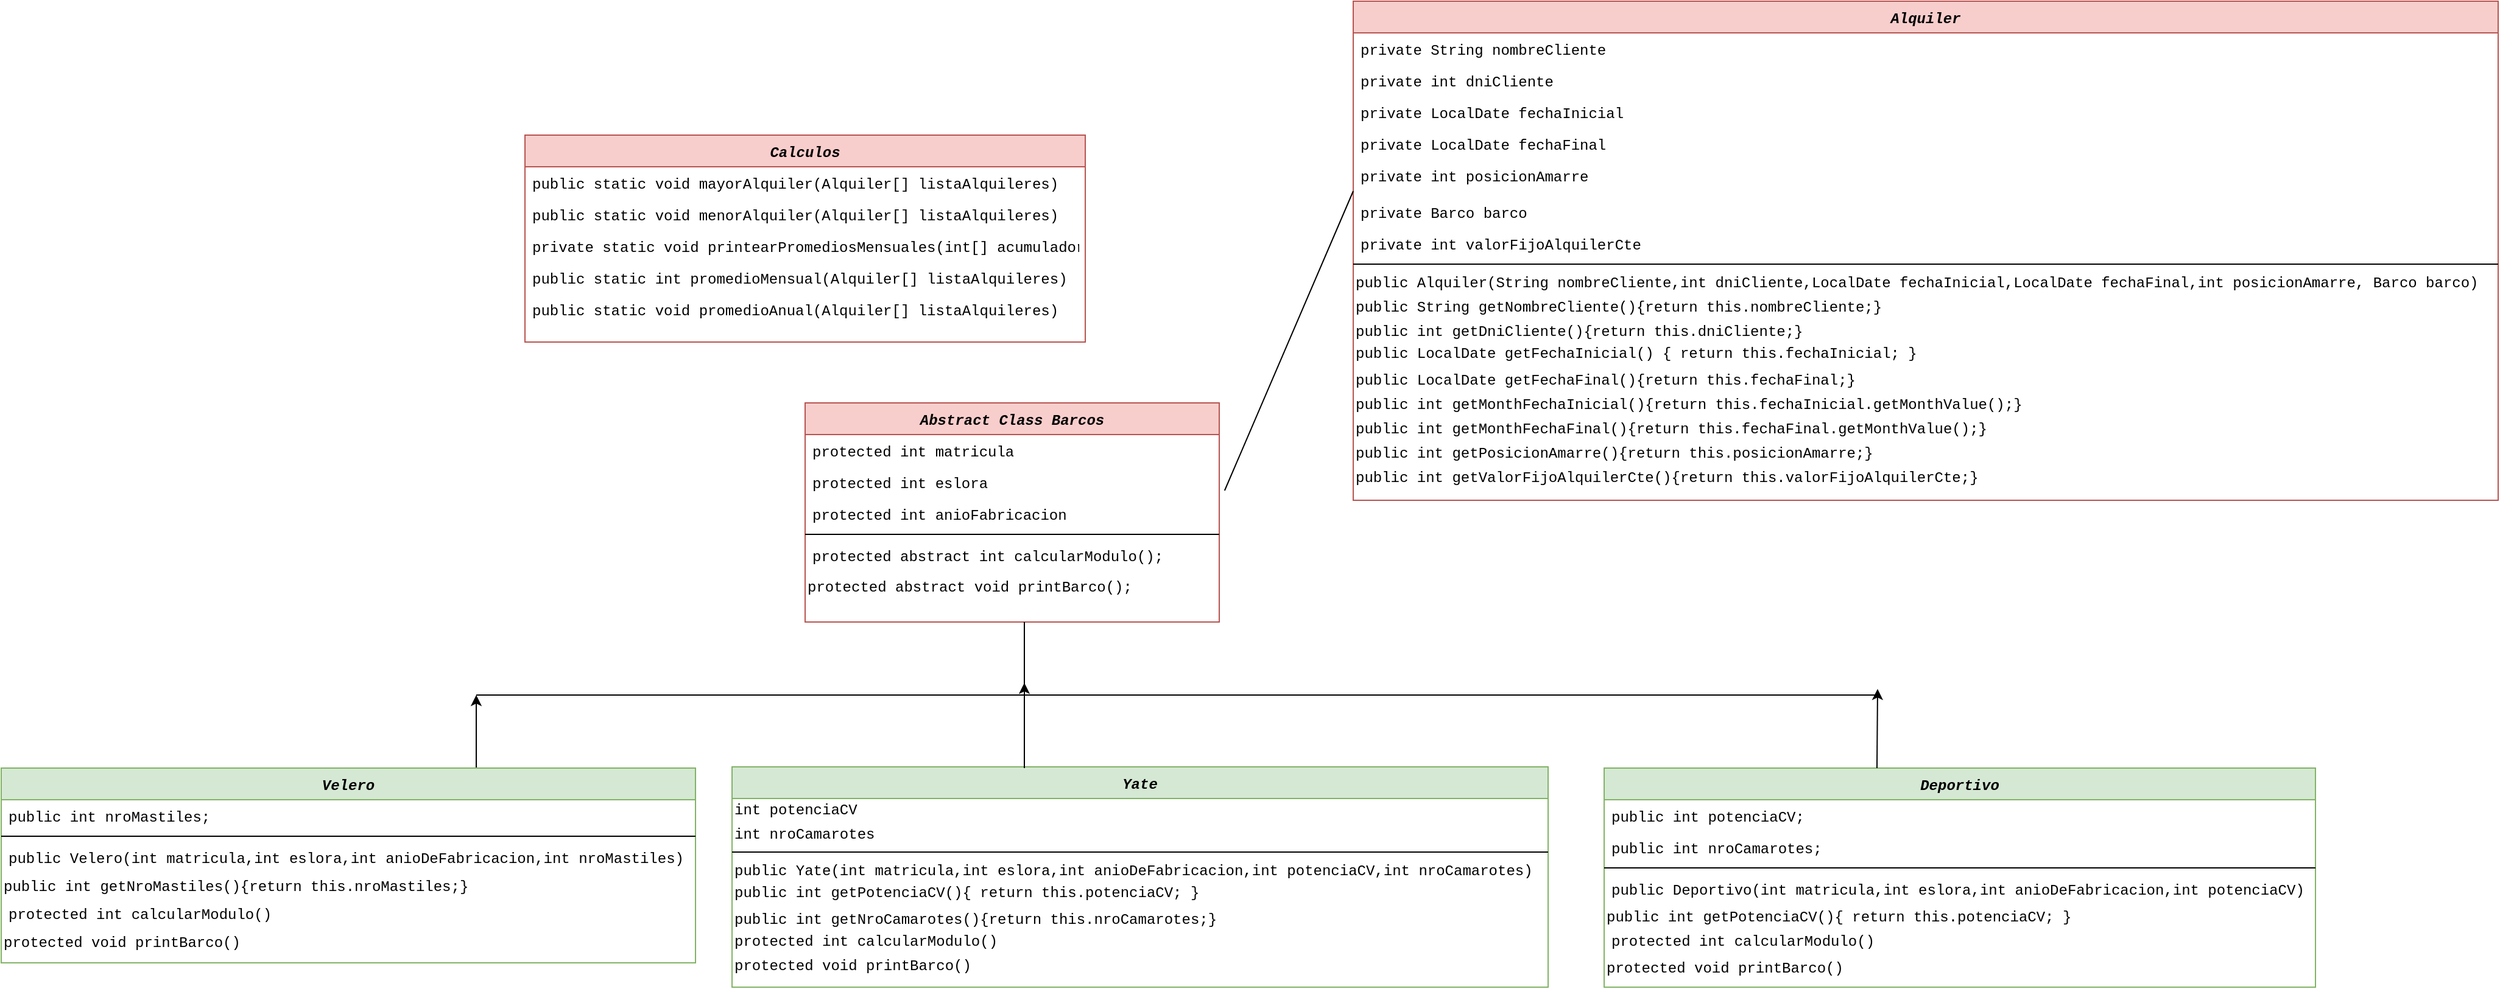 <mxfile version="14.2.4" type="google"><diagram id="C5RBs43oDa-KdzZeNtuy" name="Page-1"><mxGraphModel dx="2249" dy="1874" grid="1" gridSize="10" guides="1" tooltips="1" connect="1" arrows="1" fold="1" page="1" pageScale="1" pageWidth="827" pageHeight="1169" background="#FFFFFF" math="0" shadow="0"><root><mxCell id="WIyWlLk6GJQsqaUBKTNV-0"/><mxCell id="WIyWlLk6GJQsqaUBKTNV-1" parent="WIyWlLk6GJQsqaUBKTNV-0"/><mxCell id="zkfFHV4jXpPFQw0GAbJ--0" value="Abstract Class Barcos" style="swimlane;fontStyle=3;align=center;verticalAlign=top;childLayout=stackLayout;horizontal=1;startSize=26;horizontalStack=0;resizeParent=1;resizeLast=0;collapsible=1;marginBottom=0;rounded=0;shadow=0;strokeWidth=1;fillColor=#f8cecc;strokeColor=#b85450;fontFamily=Courier New;" parent="WIyWlLk6GJQsqaUBKTNV-1" vertex="1"><mxGeometry x="370" y="70" width="340" height="180" as="geometry"><mxRectangle x="230" y="140" width="160" height="26" as="alternateBounds"/></mxGeometry></mxCell><mxCell id="zkfFHV4jXpPFQw0GAbJ--1" value="protected int matricula" style="text;align=left;verticalAlign=top;spacingLeft=4;spacingRight=4;overflow=hidden;rotatable=0;points=[[0,0.5],[1,0.5]];portConstraint=eastwest;fontFamily=Courier New;" parent="zkfFHV4jXpPFQw0GAbJ--0" vertex="1"><mxGeometry y="26" width="340" height="26" as="geometry"/></mxCell><mxCell id="zkfFHV4jXpPFQw0GAbJ--2" value="protected int eslora" style="text;align=left;verticalAlign=top;spacingLeft=4;spacingRight=4;overflow=hidden;rotatable=0;points=[[0,0.5],[1,0.5]];portConstraint=eastwest;rounded=0;shadow=0;html=0;fontFamily=Courier New;" parent="zkfFHV4jXpPFQw0GAbJ--0" vertex="1"><mxGeometry y="52" width="340" height="26" as="geometry"/></mxCell><mxCell id="zkfFHV4jXpPFQw0GAbJ--3" value="protected int anioFabricacion" style="text;align=left;verticalAlign=top;spacingLeft=4;spacingRight=4;overflow=hidden;rotatable=0;points=[[0,0.5],[1,0.5]];portConstraint=eastwest;rounded=0;shadow=0;html=0;fontFamily=Courier New;" parent="zkfFHV4jXpPFQw0GAbJ--0" vertex="1"><mxGeometry y="78" width="340" height="26" as="geometry"/></mxCell><mxCell id="zkfFHV4jXpPFQw0GAbJ--4" value="" style="line;html=1;strokeWidth=1;align=left;verticalAlign=middle;spacingTop=-1;spacingLeft=3;spacingRight=3;rotatable=0;labelPosition=right;points=[];portConstraint=eastwest;" parent="zkfFHV4jXpPFQw0GAbJ--0" vertex="1"><mxGeometry y="104" width="340" height="8" as="geometry"/></mxCell><mxCell id="zkfFHV4jXpPFQw0GAbJ--5" value="protected abstract int calcularModulo();" style="text;align=left;verticalAlign=top;spacingLeft=4;spacingRight=4;overflow=hidden;rotatable=0;points=[[0,0.5],[1,0.5]];portConstraint=eastwest;fontFamily=Courier New;" parent="zkfFHV4jXpPFQw0GAbJ--0" vertex="1"><mxGeometry y="112" width="340" height="26" as="geometry"/></mxCell><mxCell id="IDOmB14gCxAPS8OiLG4Q-22" value="protected abstract void printBarco();" style="text;html=1;align=left;verticalAlign=top;resizable=0;points=[];autosize=1;fontFamily=Courier New;" parent="zkfFHV4jXpPFQw0GAbJ--0" vertex="1"><mxGeometry y="138" width="340" height="20" as="geometry"/></mxCell><mxCell id="IDOmB14gCxAPS8OiLG4Q-11" style="edgeStyle=orthogonalEdgeStyle;rounded=0;orthogonalLoop=1;jettySize=auto;html=1;" parent="WIyWlLk6GJQsqaUBKTNV-1" source="zkfFHV4jXpPFQw0GAbJ--6" edge="1"><mxGeometry relative="1" as="geometry"><mxPoint x="100" y="310" as="targetPoint"/><Array as="points"><mxPoint x="100" y="360"/><mxPoint x="100" y="360"/></Array></mxGeometry></mxCell><mxCell id="zkfFHV4jXpPFQw0GAbJ--6" value="Velero" style="swimlane;fontStyle=3;align=center;verticalAlign=top;childLayout=stackLayout;horizontal=1;startSize=26;horizontalStack=0;resizeParent=1;resizeLast=0;collapsible=1;marginBottom=0;rounded=0;shadow=0;strokeWidth=1;fillColor=#d5e8d4;strokeColor=#82b366;fontFamily=Courier New;" parent="WIyWlLk6GJQsqaUBKTNV-1" vertex="1"><mxGeometry x="-290" y="370" width="570" height="160" as="geometry"><mxRectangle x="130" y="380" width="160" height="26" as="alternateBounds"/></mxGeometry></mxCell><mxCell id="zkfFHV4jXpPFQw0GAbJ--7" value="public int nroMastiles;" style="text;align=left;verticalAlign=top;spacingLeft=4;spacingRight=4;overflow=hidden;rotatable=0;points=[[0,0.5],[1,0.5]];portConstraint=eastwest;fontFamily=Courier New;" parent="zkfFHV4jXpPFQw0GAbJ--6" vertex="1"><mxGeometry y="26" width="570" height="26" as="geometry"/></mxCell><mxCell id="zkfFHV4jXpPFQw0GAbJ--9" value="" style="line;html=1;strokeWidth=1;align=left;verticalAlign=middle;spacingTop=-1;spacingLeft=3;spacingRight=3;rotatable=0;labelPosition=right;points=[];portConstraint=eastwest;" parent="zkfFHV4jXpPFQw0GAbJ--6" vertex="1"><mxGeometry y="52" width="570" height="8" as="geometry"/></mxCell><mxCell id="zkfFHV4jXpPFQw0GAbJ--10" value="public Velero(int matricula,int eslora,int anioDeFabricacion,int nroMastiles)" style="text;align=left;verticalAlign=top;spacingLeft=4;spacingRight=4;overflow=hidden;rotatable=0;points=[[0,0.5],[1,0.5]];portConstraint=eastwest;fontStyle=0;fontFamily=Courier New;" parent="zkfFHV4jXpPFQw0GAbJ--6" vertex="1"><mxGeometry y="60" width="570" height="26" as="geometry"/></mxCell><mxCell id="lvtbfNg0BP7XrIVuU76v-45" value="public int getNroMastiles(){return this.nroMastiles;}" style="text;align=left;verticalAlign=middle;resizable=0;points=[];autosize=1;fontFamily=Courier New;fontColor=#000000;" vertex="1" parent="zkfFHV4jXpPFQw0GAbJ--6"><mxGeometry y="86" width="570" height="20" as="geometry"/></mxCell><mxCell id="zkfFHV4jXpPFQw0GAbJ--11" value="protected int calcularModulo()" style="text;align=left;verticalAlign=top;spacingLeft=4;spacingRight=4;overflow=hidden;rotatable=0;points=[[0,0.5],[1,0.5]];portConstraint=eastwest;fontFamily=Courier New;" parent="zkfFHV4jXpPFQw0GAbJ--6" vertex="1"><mxGeometry y="106" width="570" height="26" as="geometry"/></mxCell><mxCell id="lvtbfNg0BP7XrIVuU76v-4" value=" protected void printBarco()" style="text;align=left;verticalAlign=middle;resizable=0;points=[];autosize=1;fontFamily=Courier New;" vertex="1" parent="zkfFHV4jXpPFQw0GAbJ--6"><mxGeometry y="132" width="570" height="20" as="geometry"/></mxCell><mxCell id="zkfFHV4jXpPFQw0GAbJ--13" value="Yate" style="swimlane;fontStyle=3;align=center;verticalAlign=top;childLayout=stackLayout;horizontal=1;startSize=26;horizontalStack=0;resizeParent=1;resizeLast=0;collapsible=1;marginBottom=0;rounded=0;shadow=0;strokeWidth=1;fillColor=#d5e8d4;strokeColor=#82b366;fontFamily=Courier New;" parent="WIyWlLk6GJQsqaUBKTNV-1" vertex="1"><mxGeometry x="310" y="369" width="670" height="181" as="geometry"><mxRectangle x="340" y="380" width="170" height="26" as="alternateBounds"/></mxGeometry></mxCell><mxCell id="lvtbfNg0BP7XrIVuU76v-28" value="&lt;span style=&quot;&quot;&gt;int potenciaCV&lt;/span&gt;" style="text;html=1;align=left;verticalAlign=middle;resizable=0;points=[];autosize=1;fontColor=#000000;fontFamily=Courier New;" vertex="1" parent="zkfFHV4jXpPFQw0GAbJ--13"><mxGeometry y="26" width="670" height="20" as="geometry"/></mxCell><mxCell id="lvtbfNg0BP7XrIVuU76v-29" value="&lt;span style=&quot;&quot;&gt;int nroCamarotes&lt;/span&gt;" style="text;html=1;align=left;verticalAlign=middle;resizable=0;points=[];autosize=1;fontColor=#000000;fontFamily=Courier New;" vertex="1" parent="zkfFHV4jXpPFQw0GAbJ--13"><mxGeometry y="46" width="670" height="20" as="geometry"/></mxCell><mxCell id="zkfFHV4jXpPFQw0GAbJ--15" value="" style="line;html=1;strokeWidth=1;align=left;verticalAlign=middle;spacingTop=-1;spacingLeft=3;spacingRight=3;rotatable=0;labelPosition=right;points=[];portConstraint=eastwest;" parent="zkfFHV4jXpPFQw0GAbJ--13" vertex="1"><mxGeometry y="66" width="670" height="8" as="geometry"/></mxCell><mxCell id="lvtbfNg0BP7XrIVuU76v-30" value="public Yate(int matricula,int eslora,int anioDeFabricacion,int potenciaCV,int nroCamarotes)" style="text;align=left;verticalAlign=middle;resizable=0;points=[];autosize=1;fontColor=#000000;fontFamily=Courier New;" vertex="1" parent="zkfFHV4jXpPFQw0GAbJ--13"><mxGeometry y="74" width="670" height="20" as="geometry"/></mxCell><mxCell id="lvtbfNg0BP7XrIVuU76v-47" value="public int getPotenciaCV(){ return this.potenciaCV; }" style="text;html=1;align=left;verticalAlign=middle;resizable=0;points=[];autosize=1;fontColor=#000000;fontFamily=Courier New;" vertex="1" parent="zkfFHV4jXpPFQw0GAbJ--13"><mxGeometry y="94" width="670" height="20" as="geometry"/></mxCell><mxCell id="lvtbfNg0BP7XrIVuU76v-48" value="public int getNroCamarotes(){return this.nroCamarotes;}" style="text;align=left;verticalAlign=middle;resizable=0;points=[];autosize=1;fontColor=#000000;fontFamily=Courier New;" vertex="1" parent="zkfFHV4jXpPFQw0GAbJ--13"><mxGeometry y="114" width="670" height="20" as="geometry"/></mxCell><mxCell id="lvtbfNg0BP7XrIVuU76v-27" value="&lt;span style=&quot;&quot;&gt;protected int calcularModulo()&lt;/span&gt;" style="text;html=1;align=left;verticalAlign=middle;resizable=0;points=[];autosize=1;fontColor=#000000;fontFamily=Courier New;" vertex="1" parent="zkfFHV4jXpPFQw0GAbJ--13"><mxGeometry y="134" width="670" height="20" as="geometry"/></mxCell><mxCell id="lvtbfNg0BP7XrIVuU76v-10" value="protected void printBarco()" style="text;html=1;align=left;verticalAlign=middle;resizable=0;points=[];autosize=1;fontColor=#000000;fontFamily=Courier New;" vertex="1" parent="zkfFHV4jXpPFQw0GAbJ--13"><mxGeometry y="154" width="670" height="20" as="geometry"/></mxCell><mxCell id="zkfFHV4jXpPFQw0GAbJ--17" value="Alquiler" style="swimlane;fontStyle=3;align=center;verticalAlign=top;childLayout=stackLayout;horizontal=1;startSize=26;horizontalStack=0;resizeParent=1;resizeLast=0;collapsible=1;marginBottom=0;rounded=0;shadow=0;strokeWidth=1;fillColor=#f8cecc;strokeColor=#b85450;fontFamily=Courier New;" parent="WIyWlLk6GJQsqaUBKTNV-1" vertex="1"><mxGeometry x="820" y="-260" width="940" height="410" as="geometry"><mxRectangle x="550" y="140" width="160" height="26" as="alternateBounds"/></mxGeometry></mxCell><mxCell id="zkfFHV4jXpPFQw0GAbJ--18" value="private String nombreCliente" style="text;align=left;verticalAlign=top;spacingLeft=4;spacingRight=4;overflow=hidden;rotatable=0;points=[[0,0.5],[1,0.5]];portConstraint=eastwest;fontFamily=Courier New;" parent="zkfFHV4jXpPFQw0GAbJ--17" vertex="1"><mxGeometry y="26" width="940" height="26" as="geometry"/></mxCell><mxCell id="zkfFHV4jXpPFQw0GAbJ--19" value="private int dniCliente" style="text;align=left;verticalAlign=top;spacingLeft=4;spacingRight=4;overflow=hidden;rotatable=0;points=[[0,0.5],[1,0.5]];portConstraint=eastwest;rounded=0;shadow=0;html=0;fontFamily=Courier New;" parent="zkfFHV4jXpPFQw0GAbJ--17" vertex="1"><mxGeometry y="52" width="940" height="26" as="geometry"/></mxCell><mxCell id="zkfFHV4jXpPFQw0GAbJ--20" value="private LocalDate fechaInicial" style="text;align=left;verticalAlign=top;spacingLeft=4;spacingRight=4;overflow=hidden;rotatable=0;points=[[0,0.5],[1,0.5]];portConstraint=eastwest;rounded=0;shadow=0;html=0;fontFamily=Courier New;" parent="zkfFHV4jXpPFQw0GAbJ--17" vertex="1"><mxGeometry y="78" width="940" height="26" as="geometry"/></mxCell><mxCell id="zkfFHV4jXpPFQw0GAbJ--21" value="private LocalDate fechaFinal" style="text;align=left;verticalAlign=top;spacingLeft=4;spacingRight=4;overflow=hidden;rotatable=0;points=[[0,0.5],[1,0.5]];portConstraint=eastwest;rounded=0;shadow=0;html=0;fontFamily=Courier New;" parent="zkfFHV4jXpPFQw0GAbJ--17" vertex="1"><mxGeometry y="104" width="940" height="26" as="geometry"/></mxCell><mxCell id="zkfFHV4jXpPFQw0GAbJ--22" value="private int posicionAmarre" style="text;align=left;verticalAlign=top;spacingLeft=4;spacingRight=4;overflow=hidden;rotatable=0;points=[[0,0.5],[1,0.5]];portConstraint=eastwest;rounded=0;shadow=0;html=0;fontFamily=Courier New;" parent="zkfFHV4jXpPFQw0GAbJ--17" vertex="1"><mxGeometry y="130" width="940" height="30" as="geometry"/></mxCell><mxCell id="zkfFHV4jXpPFQw0GAbJ--24" value="private Barco barco" style="text;align=left;verticalAlign=top;spacingLeft=4;spacingRight=4;overflow=hidden;rotatable=0;points=[[0,0.5],[1,0.5]];portConstraint=eastwest;fontFamily=Courier New;" parent="zkfFHV4jXpPFQw0GAbJ--17" vertex="1"><mxGeometry y="160" width="940" height="26" as="geometry"/></mxCell><mxCell id="zkfFHV4jXpPFQw0GAbJ--25" value="private int valorFijoAlquilerCte" style="text;align=left;verticalAlign=top;spacingLeft=4;spacingRight=4;overflow=hidden;rotatable=0;points=[[0,0.5],[1,0.5]];portConstraint=eastwest;fontFamily=Courier New;" parent="zkfFHV4jXpPFQw0GAbJ--17" vertex="1"><mxGeometry y="186" width="940" height="26" as="geometry"/></mxCell><mxCell id="zkfFHV4jXpPFQw0GAbJ--23" value="" style="line;html=1;strokeWidth=1;align=left;verticalAlign=middle;spacingTop=-1;spacingLeft=3;spacingRight=3;rotatable=0;labelPosition=right;points=[];portConstraint=eastwest;" parent="zkfFHV4jXpPFQw0GAbJ--17" vertex="1"><mxGeometry y="212" width="940" height="8" as="geometry"/></mxCell><mxCell id="lvtbfNg0BP7XrIVuU76v-26" value="public Alquiler(String nombreCliente,int dniCliente,LocalDate fechaInicial,LocalDate fechaFinal,int posicionAmarre, Barco barco)" style="text;align=left;verticalAlign=middle;resizable=0;points=[];autosize=1;fontColor=#000000;fontFamily=Courier New;" vertex="1" parent="zkfFHV4jXpPFQw0GAbJ--17"><mxGeometry y="220" width="940" height="20" as="geometry"/></mxCell><mxCell id="lvtbfNg0BP7XrIVuU76v-15" value="public String getNombreCliente(){return this.nombreCliente;}" style="text;align=left;verticalAlign=middle;resizable=0;points=[];autosize=1;fontColor=#000000;fontFamily=Courier New;" vertex="1" parent="zkfFHV4jXpPFQw0GAbJ--17"><mxGeometry y="240" width="940" height="20" as="geometry"/></mxCell><mxCell id="lvtbfNg0BP7XrIVuU76v-17" value="public int getDniCliente(){return this.dniCliente;}" style="text;align=left;verticalAlign=middle;resizable=0;points=[];autosize=1;fontColor=#000000;fontFamily=Courier New;" vertex="1" parent="zkfFHV4jXpPFQw0GAbJ--17"><mxGeometry y="260" width="940" height="20" as="geometry"/></mxCell><mxCell id="lvtbfNg0BP7XrIVuU76v-19" value="&lt;span style=&quot;&quot;&gt;public LocalDate getFechaInicial() { return this.fechaInicial; }&lt;/span&gt;" style="text;html=1;align=left;verticalAlign=middle;resizable=0;points=[];autosize=1;fontColor=#000000;fontFamily=Courier New;" vertex="1" parent="zkfFHV4jXpPFQw0GAbJ--17"><mxGeometry y="280" width="940" height="20" as="geometry"/></mxCell><mxCell id="lvtbfNg0BP7XrIVuU76v-20" value="public LocalDate getFechaFinal(){return this.fechaFinal;}" style="text;align=left;verticalAlign=middle;resizable=0;points=[];autosize=1;fontColor=#000000;fontFamily=Courier New;" vertex="1" parent="zkfFHV4jXpPFQw0GAbJ--17"><mxGeometry y="300" width="940" height="20" as="geometry"/></mxCell><mxCell id="lvtbfNg0BP7XrIVuU76v-21" value="public int getMonthFechaInicial(){return this.fechaInicial.getMonthValue();}" style="text;align=left;verticalAlign=middle;resizable=0;points=[];autosize=1;fontColor=#000000;fontFamily=Courier New;" vertex="1" parent="zkfFHV4jXpPFQw0GAbJ--17"><mxGeometry y="320" width="940" height="20" as="geometry"/></mxCell><mxCell id="lvtbfNg0BP7XrIVuU76v-23" value="public int getMonthFechaFinal(){return this.fechaFinal.getMonthValue();}" style="text;align=left;verticalAlign=middle;resizable=0;points=[];autosize=1;fontColor=#000000;fontFamily=Courier New;" vertex="1" parent="zkfFHV4jXpPFQw0GAbJ--17"><mxGeometry y="340" width="940" height="20" as="geometry"/></mxCell><mxCell id="lvtbfNg0BP7XrIVuU76v-24" value="public int getPosicionAmarre(){return this.posicionAmarre;}" style="text;align=left;verticalAlign=middle;resizable=0;points=[];autosize=1;fontColor=#000000;fontFamily=Courier New;" vertex="1" parent="zkfFHV4jXpPFQw0GAbJ--17"><mxGeometry y="360" width="940" height="20" as="geometry"/></mxCell><mxCell id="lvtbfNg0BP7XrIVuU76v-25" value="public int getValorFijoAlquilerCte(){return this.valorFijoAlquilerCte;}" style="text;align=left;verticalAlign=middle;resizable=0;points=[];autosize=1;fontColor=#000000;fontFamily=Courier New;" vertex="1" parent="zkfFHV4jXpPFQw0GAbJ--17"><mxGeometry y="380" width="940" height="20" as="geometry"/></mxCell><mxCell id="IDOmB14gCxAPS8OiLG4Q-0" value="Deportivo" style="swimlane;fontStyle=3;align=center;verticalAlign=top;childLayout=stackLayout;horizontal=1;startSize=26;horizontalStack=0;resizeParent=1;resizeLast=0;collapsible=1;marginBottom=0;rounded=0;shadow=0;strokeWidth=1;fillColor=#d5e8d4;strokeColor=#82b366;fontFamily=Courier New;" parent="WIyWlLk6GJQsqaUBKTNV-1" vertex="1"><mxGeometry x="1026" y="370" width="584" height="180" as="geometry"><mxRectangle x="130" y="380" width="160" height="26" as="alternateBounds"/></mxGeometry></mxCell><mxCell id="IDOmB14gCxAPS8OiLG4Q-1" value="public int potenciaCV;" style="text;align=left;verticalAlign=top;spacingLeft=4;spacingRight=4;overflow=hidden;rotatable=0;points=[[0,0.5],[1,0.5]];portConstraint=eastwest;fontFamily=Courier New;" parent="IDOmB14gCxAPS8OiLG4Q-0" vertex="1"><mxGeometry y="26" width="584" height="26" as="geometry"/></mxCell><mxCell id="IDOmB14gCxAPS8OiLG4Q-2" value="public int nroCamarotes;" style="text;align=left;verticalAlign=top;spacingLeft=4;spacingRight=4;overflow=hidden;rotatable=0;points=[[0,0.5],[1,0.5]];portConstraint=eastwest;rounded=0;shadow=0;html=0;fontFamily=Courier New;" parent="IDOmB14gCxAPS8OiLG4Q-0" vertex="1"><mxGeometry y="52" width="584" height="26" as="geometry"/></mxCell><mxCell id="IDOmB14gCxAPS8OiLG4Q-3" value="" style="line;html=1;strokeWidth=1;align=left;verticalAlign=middle;spacingTop=-1;spacingLeft=3;spacingRight=3;rotatable=0;labelPosition=right;points=[];portConstraint=eastwest;" parent="IDOmB14gCxAPS8OiLG4Q-0" vertex="1"><mxGeometry y="78" width="584" height="8" as="geometry"/></mxCell><mxCell id="IDOmB14gCxAPS8OiLG4Q-4" value="public Deportivo(int matricula,int eslora,int anioDeFabricacion,int potenciaCV)" style="text;align=left;verticalAlign=top;spacingLeft=4;spacingRight=4;overflow=hidden;rotatable=0;points=[[0,0.5],[1,0.5]];portConstraint=eastwest;fontStyle=0;fontFamily=Courier New;" parent="IDOmB14gCxAPS8OiLG4Q-0" vertex="1"><mxGeometry y="86" width="584" height="22" as="geometry"/></mxCell><mxCell id="lvtbfNg0BP7XrIVuU76v-49" value="public int getPotenciaCV(){ return this.potenciaCV; }" style="text;align=left;verticalAlign=top;resizable=0;points=[];autosize=1;fontColor=#000000;fontFamily=Courier New;" vertex="1" parent="IDOmB14gCxAPS8OiLG4Q-0"><mxGeometry y="108" width="584" height="20" as="geometry"/></mxCell><mxCell id="IDOmB14gCxAPS8OiLG4Q-5" value="protected int calcularModulo()" style="text;align=left;verticalAlign=top;spacingLeft=4;spacingRight=4;overflow=hidden;rotatable=0;points=[[0,0.5],[1,0.5]];portConstraint=eastwest;fontFamily=Courier New;" parent="IDOmB14gCxAPS8OiLG4Q-0" vertex="1"><mxGeometry y="128" width="584" height="22" as="geometry"/></mxCell><mxCell id="lvtbfNg0BP7XrIVuU76v-13" value="protected void printBarco()" style="text;align=left;verticalAlign=top;resizable=0;points=[];autosize=1;fontColor=#000000;fontFamily=Courier New;" vertex="1" parent="IDOmB14gCxAPS8OiLG4Q-0"><mxGeometry y="150" width="584" height="20" as="geometry"/></mxCell><mxCell id="IDOmB14gCxAPS8OiLG4Q-6" value="" style="endArrow=none;html=1;" parent="WIyWlLk6GJQsqaUBKTNV-1" edge="1"><mxGeometry width="50" height="50" relative="1" as="geometry"><mxPoint x="100" y="310" as="sourcePoint"/><mxPoint x="1250" y="310" as="targetPoint"/><Array as="points"><mxPoint x="383" y="310"/></Array></mxGeometry></mxCell><mxCell id="IDOmB14gCxAPS8OiLG4Q-14" value="" style="endArrow=none;html=1;" parent="WIyWlLk6GJQsqaUBKTNV-1" edge="1"><mxGeometry width="50" height="50" relative="1" as="geometry"><mxPoint x="550" y="310" as="sourcePoint"/><mxPoint x="550" y="250" as="targetPoint"/></mxGeometry></mxCell><mxCell id="IDOmB14gCxAPS8OiLG4Q-17" value="" style="endArrow=none;html=1;entryX=0;entryY=-0.154;entryDx=0;entryDy=0;entryPerimeter=0;exitX=1.013;exitY=0.769;exitDx=0;exitDy=0;exitPerimeter=0;" parent="WIyWlLk6GJQsqaUBKTNV-1" source="zkfFHV4jXpPFQw0GAbJ--2" target="zkfFHV4jXpPFQw0GAbJ--24" edge="1"><mxGeometry width="50" height="50" relative="1" as="geometry"><mxPoint x="393" y="180" as="sourcePoint"/><mxPoint x="480" y="140" as="targetPoint"/></mxGeometry></mxCell><mxCell id="IDOmB14gCxAPS8OiLG4Q-23" value="Calculos" style="swimlane;fontStyle=3;align=center;verticalAlign=top;childLayout=stackLayout;horizontal=1;startSize=26;horizontalStack=0;resizeParent=1;resizeLast=0;collapsible=1;marginBottom=0;rounded=0;shadow=0;strokeWidth=1;fillColor=#f8cecc;strokeColor=#b85450;fontFamily=Courier New;" parent="WIyWlLk6GJQsqaUBKTNV-1" vertex="1"><mxGeometry x="140" y="-150" width="460" height="170" as="geometry"><mxRectangle x="550" y="140" width="160" height="26" as="alternateBounds"/></mxGeometry></mxCell><mxCell id="IDOmB14gCxAPS8OiLG4Q-25" value="public static void mayorAlquiler(Alquiler[] listaAlquileres)" style="text;align=left;verticalAlign=top;spacingLeft=4;spacingRight=4;overflow=hidden;rotatable=0;points=[[0,0.5],[1,0.5]];portConstraint=eastwest;rounded=0;shadow=0;html=0;fontFamily=Courier New;" parent="IDOmB14gCxAPS8OiLG4Q-23" vertex="1"><mxGeometry y="26" width="460" height="26" as="geometry"/></mxCell><mxCell id="IDOmB14gCxAPS8OiLG4Q-26" value="public static void menorAlquiler(Alquiler[] listaAlquileres)" style="text;align=left;verticalAlign=top;spacingLeft=4;spacingRight=4;overflow=hidden;rotatable=0;points=[[0,0.5],[1,0.5]];portConstraint=eastwest;rounded=0;shadow=0;html=0;fontFamily=Courier New;" parent="IDOmB14gCxAPS8OiLG4Q-23" vertex="1"><mxGeometry y="52" width="460" height="26" as="geometry"/></mxCell><mxCell id="IDOmB14gCxAPS8OiLG4Q-27" value="private static void printearPromediosMensuales(int[] acumuladores, int[] contadores)" style="text;align=left;verticalAlign=top;spacingLeft=4;spacingRight=4;overflow=hidden;rotatable=0;points=[[0,0.5],[1,0.5]];portConstraint=eastwest;rounded=0;shadow=0;html=0;fontFamily=Courier New;" parent="IDOmB14gCxAPS8OiLG4Q-23" vertex="1"><mxGeometry y="78" width="460" height="26" as="geometry"/></mxCell><mxCell id="IDOmB14gCxAPS8OiLG4Q-28" value="public static int promedioMensual(Alquiler[] listaAlquileres)" style="text;align=left;verticalAlign=top;spacingLeft=4;spacingRight=4;overflow=hidden;rotatable=0;points=[[0,0.5],[1,0.5]];portConstraint=eastwest;rounded=0;shadow=0;html=0;fontFamily=Courier New;" parent="IDOmB14gCxAPS8OiLG4Q-23" vertex="1"><mxGeometry y="104" width="460" height="26" as="geometry"/></mxCell><mxCell id="IDOmB14gCxAPS8OiLG4Q-30" value="public static void promedioAnual(Alquiler[] listaAlquileres)" style="text;align=left;verticalAlign=top;spacingLeft=4;spacingRight=4;overflow=hidden;rotatable=0;points=[[0,0.5],[1,0.5]];portConstraint=eastwest;fontFamily=Courier New;" parent="IDOmB14gCxAPS8OiLG4Q-23" vertex="1"><mxGeometry y="130" width="460" height="26" as="geometry"/></mxCell><mxCell id="lvtbfNg0BP7XrIVuU76v-2" value="" style="endArrow=classic;html=1;" edge="1" parent="WIyWlLk6GJQsqaUBKTNV-1"><mxGeometry width="50" height="50" relative="1" as="geometry"><mxPoint x="550" y="370" as="sourcePoint"/><mxPoint x="550" y="300" as="targetPoint"/></mxGeometry></mxCell><mxCell id="lvtbfNg0BP7XrIVuU76v-3" value="" style="endArrow=classic;html=1;" edge="1" parent="WIyWlLk6GJQsqaUBKTNV-1"><mxGeometry width="50" height="50" relative="1" as="geometry"><mxPoint x="1250" y="370" as="sourcePoint"/><mxPoint x="1250.5" y="305" as="targetPoint"/></mxGeometry></mxCell></root></mxGraphModel></diagram></mxfile>